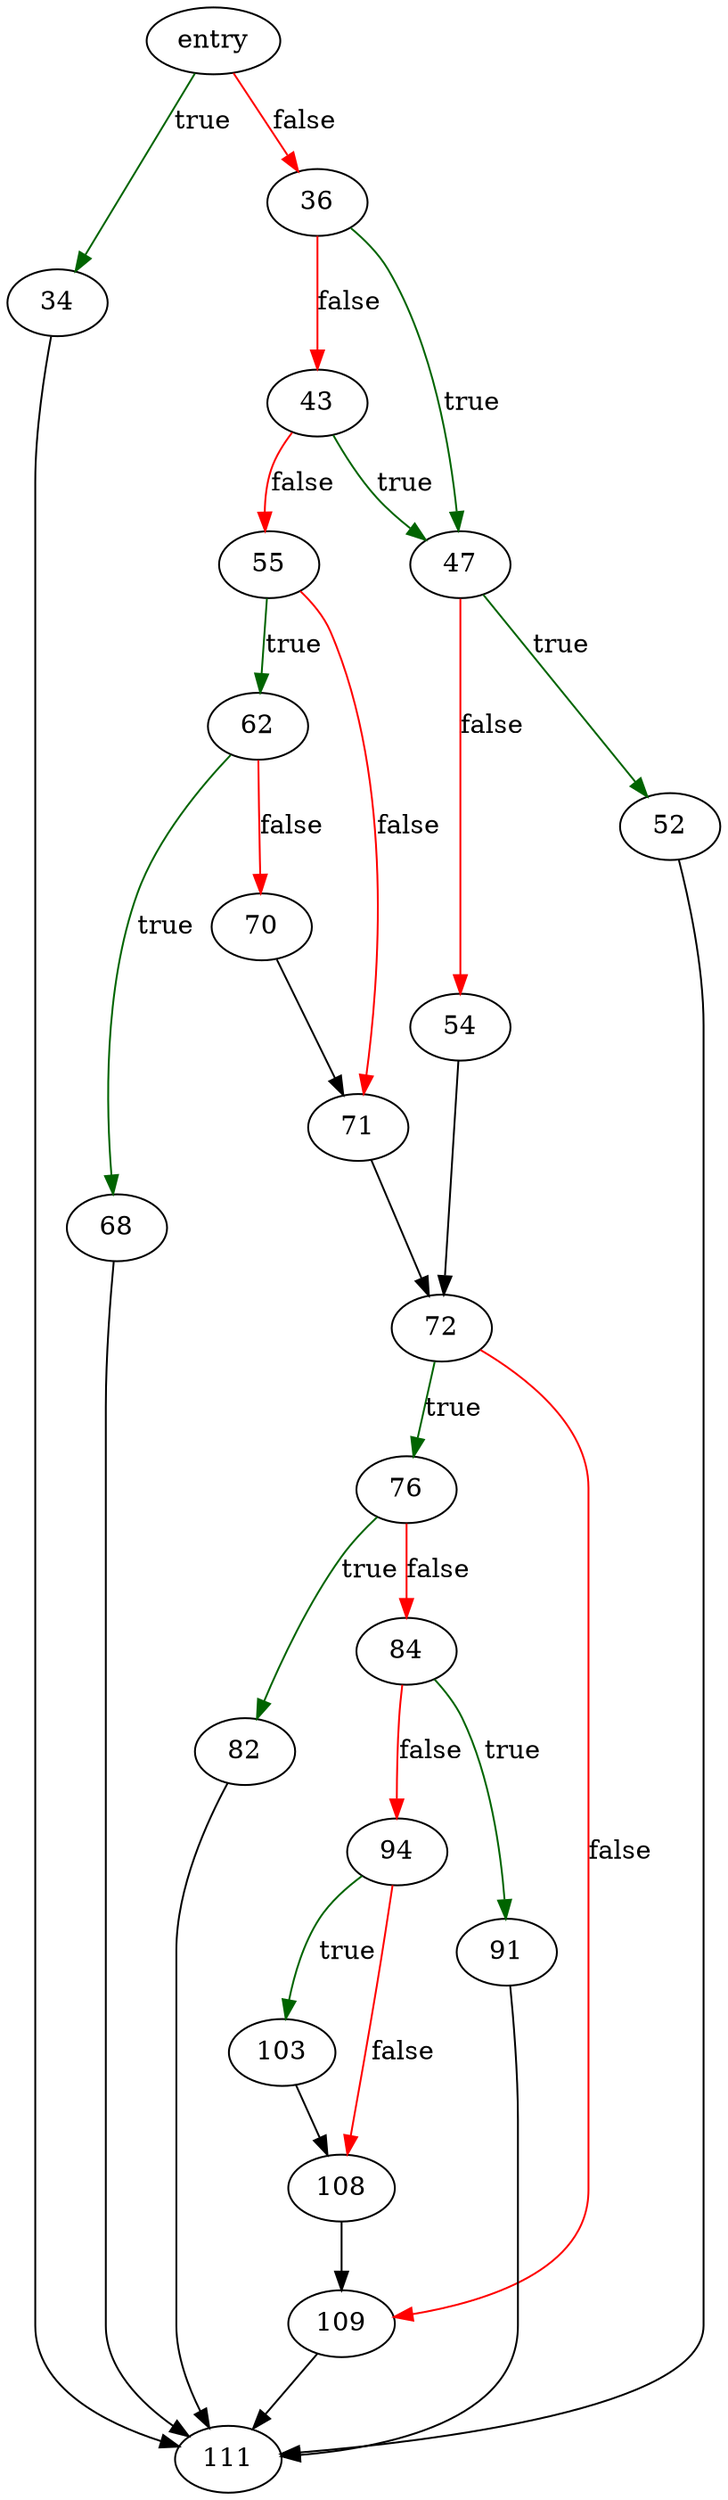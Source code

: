 digraph "relocatePage" {
	// Node definitions.
	6 [label=entry];
	34;
	36;
	43;
	47;
	52;
	54;
	55;
	62;
	68;
	70;
	71;
	72;
	76;
	82;
	84;
	91;
	94;
	103;
	108;
	109;
	111;

	// Edge definitions.
	6 -> 34 [
		color=darkgreen
		label=true
	];
	6 -> 36 [
		color=red
		label=false
	];
	34 -> 111;
	36 -> 43 [
		color=red
		label=false
	];
	36 -> 47 [
		color=darkgreen
		label=true
	];
	43 -> 47 [
		color=darkgreen
		label=true
	];
	43 -> 55 [
		color=red
		label=false
	];
	47 -> 52 [
		color=darkgreen
		label=true
	];
	47 -> 54 [
		color=red
		label=false
	];
	52 -> 111;
	54 -> 72;
	55 -> 62 [
		color=darkgreen
		label=true
	];
	55 -> 71 [
		color=red
		label=false
	];
	62 -> 68 [
		color=darkgreen
		label=true
	];
	62 -> 70 [
		color=red
		label=false
	];
	68 -> 111;
	70 -> 71;
	71 -> 72;
	72 -> 76 [
		color=darkgreen
		label=true
	];
	72 -> 109 [
		color=red
		label=false
	];
	76 -> 82 [
		color=darkgreen
		label=true
	];
	76 -> 84 [
		color=red
		label=false
	];
	82 -> 111;
	84 -> 91 [
		color=darkgreen
		label=true
	];
	84 -> 94 [
		color=red
		label=false
	];
	91 -> 111;
	94 -> 103 [
		color=darkgreen
		label=true
	];
	94 -> 108 [
		color=red
		label=false
	];
	103 -> 108;
	108 -> 109;
	109 -> 111;
}